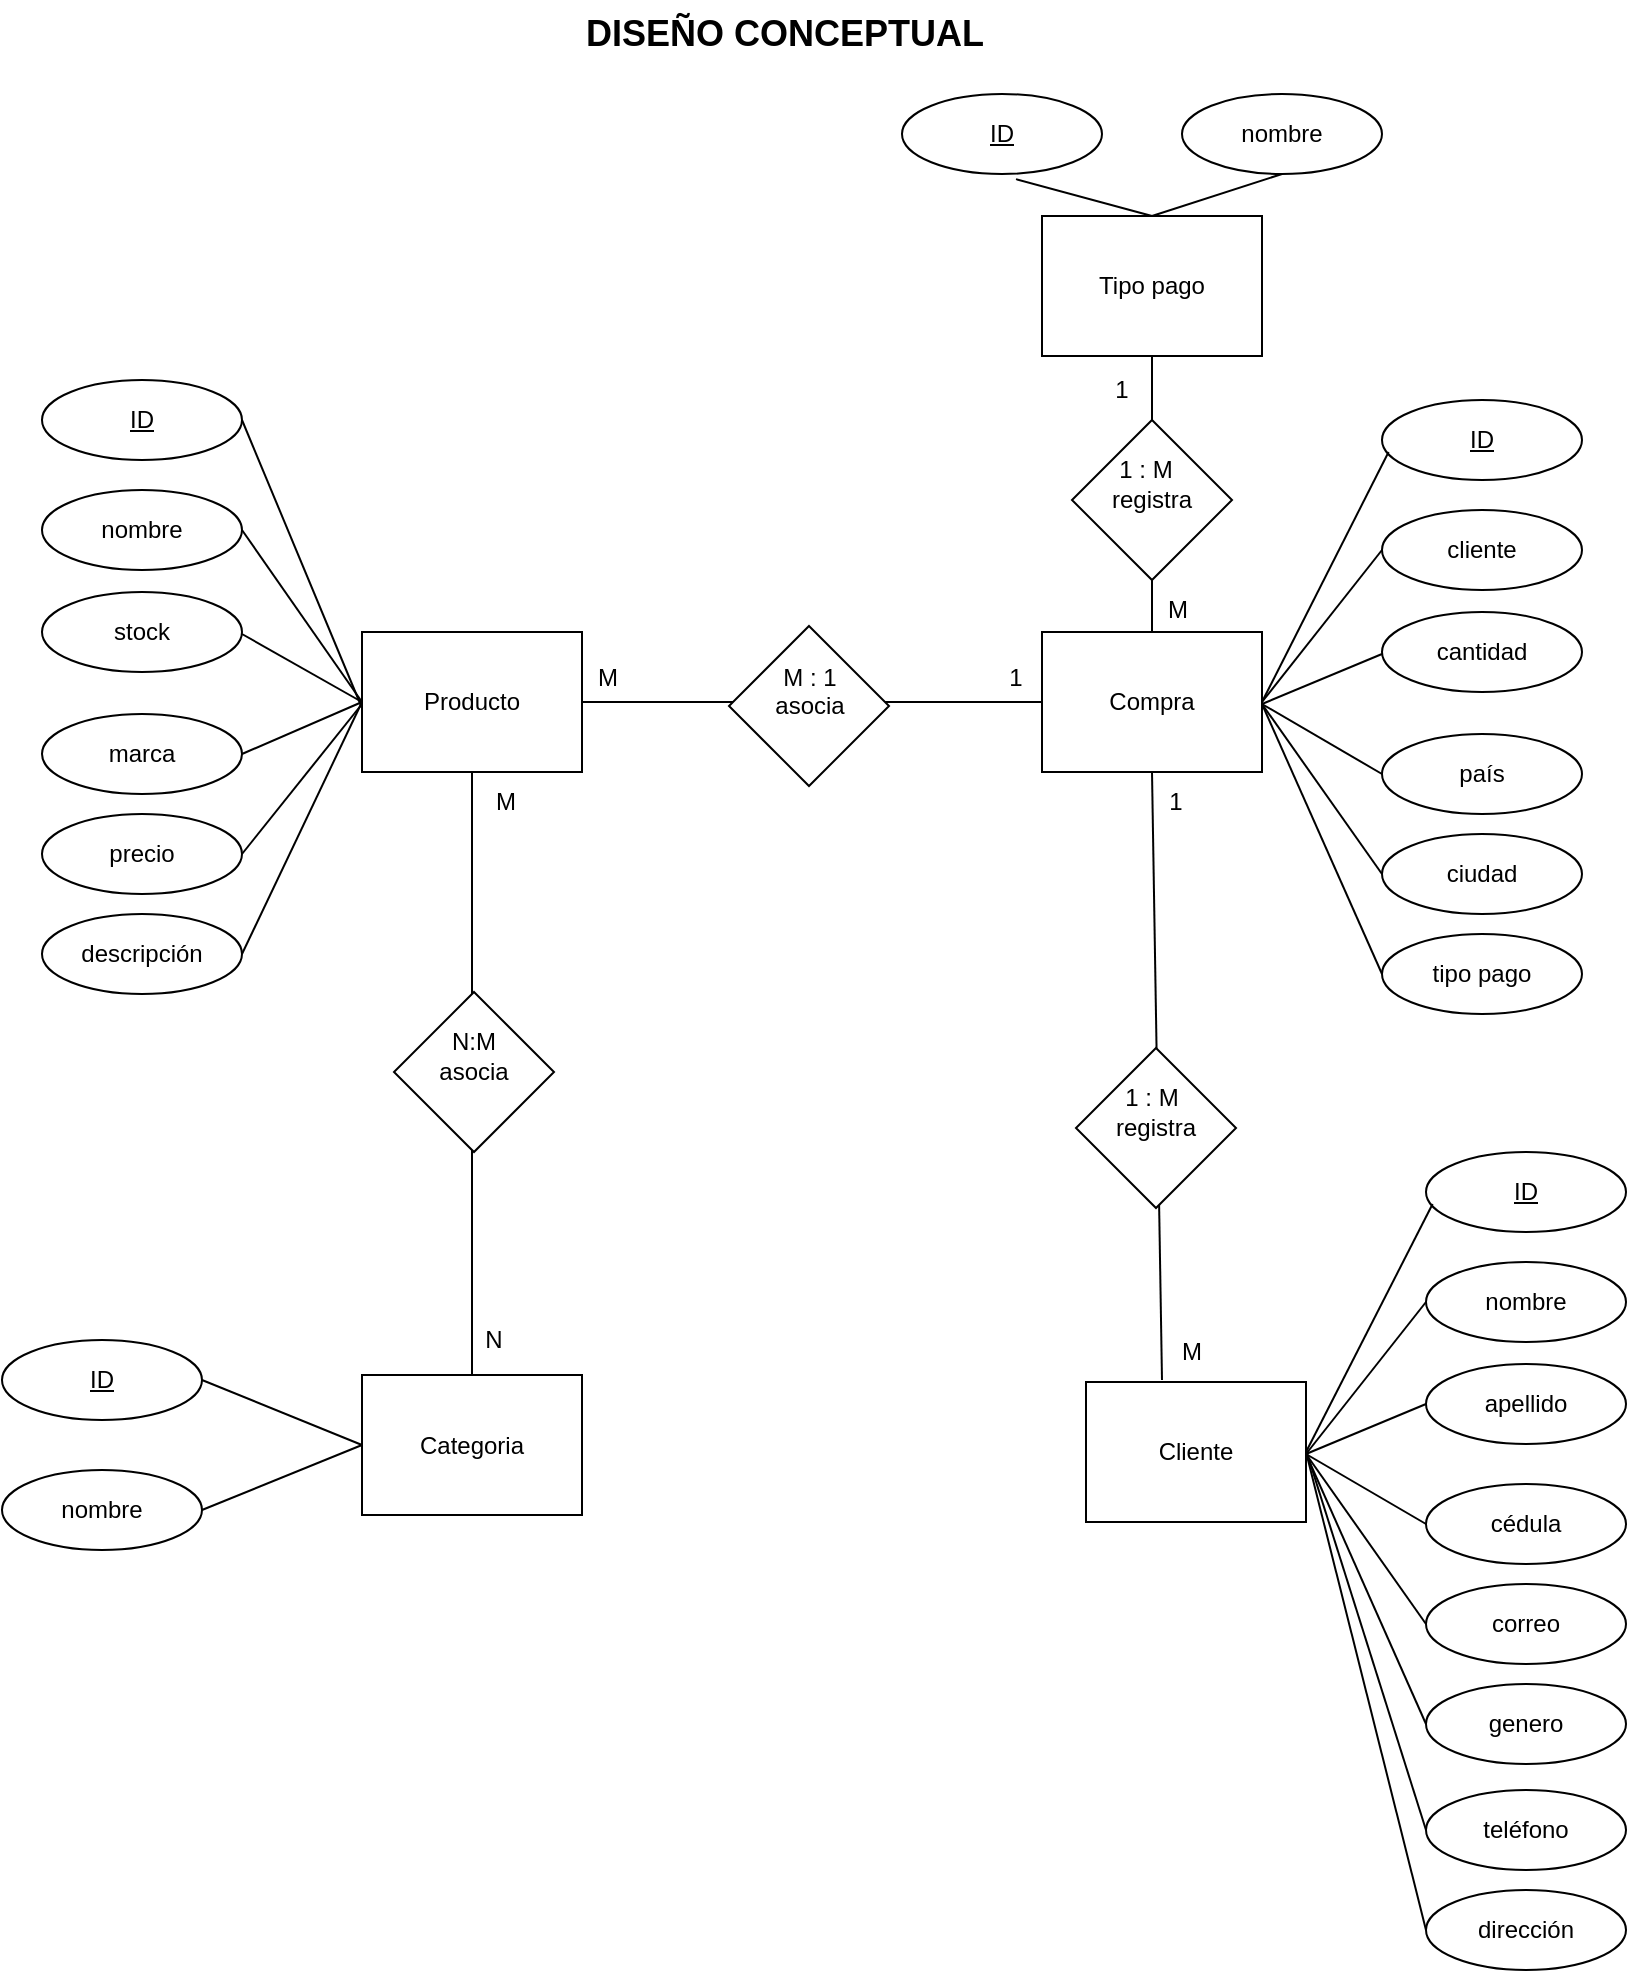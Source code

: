 <mxfile version="24.7.7">
  <diagram name="Página-1" id="UeQHMOyG9uCc1wVCDZ0o">
    <mxGraphModel dx="2985" dy="1573" grid="1" gridSize="10" guides="1" tooltips="1" connect="1" arrows="1" fold="1" page="1" pageScale="1" pageWidth="827" pageHeight="1169" math="0" shadow="0">
      <root>
        <mxCell id="0" />
        <mxCell id="1" parent="0" />
        <mxCell id="KFVap3HIOl0vgJMTBvLG-1" value="" style="group" parent="1" vertex="1" connectable="0">
          <mxGeometry x="525" y="307" width="270" height="306" as="geometry" />
        </mxCell>
        <mxCell id="KFVap3HIOl0vgJMTBvLG-2" value="Compra" style="whiteSpace=wrap;html=1;align=center;" parent="KFVap3HIOl0vgJMTBvLG-1" vertex="1">
          <mxGeometry y="116" width="110" height="70" as="geometry" />
        </mxCell>
        <mxCell id="KFVap3HIOl0vgJMTBvLG-3" value="cliente" style="ellipse;whiteSpace=wrap;html=1;align=center;" parent="KFVap3HIOl0vgJMTBvLG-1" vertex="1">
          <mxGeometry x="170" y="55" width="100" height="40" as="geometry" />
        </mxCell>
        <mxCell id="KFVap3HIOl0vgJMTBvLG-4" value="ID" style="ellipse;whiteSpace=wrap;html=1;align=center;fontStyle=4;" parent="KFVap3HIOl0vgJMTBvLG-1" vertex="1">
          <mxGeometry x="170" width="100" height="40" as="geometry" />
        </mxCell>
        <mxCell id="KFVap3HIOl0vgJMTBvLG-5" value="cantidad" style="ellipse;whiteSpace=wrap;html=1;align=center;" parent="KFVap3HIOl0vgJMTBvLG-1" vertex="1">
          <mxGeometry x="170" y="106" width="100" height="40" as="geometry" />
        </mxCell>
        <mxCell id="KFVap3HIOl0vgJMTBvLG-6" value="país" style="ellipse;whiteSpace=wrap;html=1;align=center;" parent="KFVap3HIOl0vgJMTBvLG-1" vertex="1">
          <mxGeometry x="170" y="167" width="100" height="40" as="geometry" />
        </mxCell>
        <mxCell id="KFVap3HIOl0vgJMTBvLG-7" value="tipo pago" style="ellipse;whiteSpace=wrap;html=1;align=center;" parent="KFVap3HIOl0vgJMTBvLG-1" vertex="1">
          <mxGeometry x="170" y="267" width="100" height="40" as="geometry" />
        </mxCell>
        <mxCell id="KFVap3HIOl0vgJMTBvLG-8" value="ciudad" style="ellipse;whiteSpace=wrap;html=1;align=center;" parent="KFVap3HIOl0vgJMTBvLG-1" vertex="1">
          <mxGeometry x="170" y="217" width="100" height="40" as="geometry" />
        </mxCell>
        <mxCell id="KFVap3HIOl0vgJMTBvLG-9" value="" style="endArrow=none;html=1;rounded=0;entryX=0.033;entryY=0.65;entryDx=0;entryDy=0;entryPerimeter=0;exitX=1;exitY=0.5;exitDx=0;exitDy=0;" parent="KFVap3HIOl0vgJMTBvLG-1" source="KFVap3HIOl0vgJMTBvLG-2" target="KFVap3HIOl0vgJMTBvLG-4" edge="1">
          <mxGeometry width="50" height="50" relative="1" as="geometry">
            <mxPoint x="340" y="175" as="sourcePoint" />
            <mxPoint x="390" y="125" as="targetPoint" />
          </mxGeometry>
        </mxCell>
        <mxCell id="KFVap3HIOl0vgJMTBvLG-10" value="" style="endArrow=none;html=1;rounded=0;entryX=0;entryY=0.5;entryDx=0;entryDy=0;" parent="KFVap3HIOl0vgJMTBvLG-1" target="KFVap3HIOl0vgJMTBvLG-3" edge="1">
          <mxGeometry width="50" height="50" relative="1" as="geometry">
            <mxPoint x="110" y="151" as="sourcePoint" />
            <mxPoint x="160" y="101" as="targetPoint" />
          </mxGeometry>
        </mxCell>
        <mxCell id="KFVap3HIOl0vgJMTBvLG-11" value="" style="endArrow=none;html=1;rounded=0;entryX=0;entryY=0.5;entryDx=0;entryDy=0;" parent="KFVap3HIOl0vgJMTBvLG-1" edge="1">
          <mxGeometry width="50" height="50" relative="1" as="geometry">
            <mxPoint x="110" y="152" as="sourcePoint" />
            <mxPoint x="170.0" y="127" as="targetPoint" />
          </mxGeometry>
        </mxCell>
        <mxCell id="KFVap3HIOl0vgJMTBvLG-12" value="" style="endArrow=none;html=1;rounded=0;entryX=0;entryY=0.5;entryDx=0;entryDy=0;" parent="KFVap3HIOl0vgJMTBvLG-1" target="KFVap3HIOl0vgJMTBvLG-7" edge="1">
          <mxGeometry width="50" height="50" relative="1" as="geometry">
            <mxPoint x="110" y="152" as="sourcePoint" />
            <mxPoint x="160" y="102" as="targetPoint" />
          </mxGeometry>
        </mxCell>
        <mxCell id="KFVap3HIOl0vgJMTBvLG-13" value="" style="endArrow=none;html=1;rounded=0;entryX=0;entryY=0.5;entryDx=0;entryDy=0;" parent="KFVap3HIOl0vgJMTBvLG-1" target="KFVap3HIOl0vgJMTBvLG-8" edge="1">
          <mxGeometry width="50" height="50" relative="1" as="geometry">
            <mxPoint x="110" y="152" as="sourcePoint" />
            <mxPoint x="160" y="102" as="targetPoint" />
          </mxGeometry>
        </mxCell>
        <mxCell id="KFVap3HIOl0vgJMTBvLG-14" value="" style="endArrow=none;html=1;rounded=0;entryX=0;entryY=0.5;entryDx=0;entryDy=0;" parent="KFVap3HIOl0vgJMTBvLG-1" target="KFVap3HIOl0vgJMTBvLG-6" edge="1">
          <mxGeometry width="50" height="50" relative="1" as="geometry">
            <mxPoint x="110" y="152" as="sourcePoint" />
            <mxPoint x="160" y="102" as="targetPoint" />
          </mxGeometry>
        </mxCell>
        <mxCell id="KFVap3HIOl0vgJMTBvLG-15" value="" style="group" parent="KFVap3HIOl0vgJMTBvLG-1" vertex="1" connectable="0">
          <mxGeometry x="-70" y="-110" width="240" height="145" as="geometry" />
        </mxCell>
        <mxCell id="KFVap3HIOl0vgJMTBvLG-16" value="" style="group" parent="KFVap3HIOl0vgJMTBvLG-15" vertex="1" connectable="0">
          <mxGeometry y="-43" width="240" height="131" as="geometry" />
        </mxCell>
        <mxCell id="KFVap3HIOl0vgJMTBvLG-17" value="Tipo pago" style="whiteSpace=wrap;html=1;align=center;" parent="KFVap3HIOl0vgJMTBvLG-16" vertex="1">
          <mxGeometry x="70" y="61" width="110" height="70" as="geometry" />
        </mxCell>
        <mxCell id="KFVap3HIOl0vgJMTBvLG-18" value="nombre" style="ellipse;whiteSpace=wrap;html=1;align=center;" parent="KFVap3HIOl0vgJMTBvLG-16" vertex="1">
          <mxGeometry x="140" width="100" height="40" as="geometry" />
        </mxCell>
        <mxCell id="KFVap3HIOl0vgJMTBvLG-19" value="ID" style="ellipse;whiteSpace=wrap;html=1;align=center;fontStyle=4;" parent="KFVap3HIOl0vgJMTBvLG-16" vertex="1">
          <mxGeometry width="100" height="40" as="geometry" />
        </mxCell>
        <mxCell id="KFVap3HIOl0vgJMTBvLG-20" value="" style="endArrow=none;html=1;rounded=0;entryX=0.57;entryY=1.064;entryDx=0;entryDy=0;entryPerimeter=0;exitX=0.5;exitY=0;exitDx=0;exitDy=0;" parent="KFVap3HIOl0vgJMTBvLG-16" source="KFVap3HIOl0vgJMTBvLG-17" target="KFVap3HIOl0vgJMTBvLG-19" edge="1">
          <mxGeometry width="50" height="50" relative="1" as="geometry">
            <mxPoint x="160" y="111" as="sourcePoint" />
            <mxPoint x="220" y="86" as="targetPoint" />
          </mxGeometry>
        </mxCell>
        <mxCell id="KFVap3HIOl0vgJMTBvLG-21" value="" style="endArrow=none;html=1;rounded=0;entryX=0.5;entryY=1;entryDx=0;entryDy=0;exitX=0.5;exitY=0;exitDx=0;exitDy=0;" parent="KFVap3HIOl0vgJMTBvLG-16" source="KFVap3HIOl0vgJMTBvLG-17" target="KFVap3HIOl0vgJMTBvLG-18" edge="1">
          <mxGeometry width="50" height="50" relative="1" as="geometry">
            <mxPoint x="160" y="111" as="sourcePoint" />
            <mxPoint x="220" y="146" as="targetPoint" />
          </mxGeometry>
        </mxCell>
        <mxCell id="KFVap3HIOl0vgJMTBvLG-22" value="1" style="text;html=1;align=center;verticalAlign=middle;whiteSpace=wrap;rounded=0;" parent="KFVap3HIOl0vgJMTBvLG-15" vertex="1">
          <mxGeometry x="80" y="90" width="60" height="30" as="geometry" />
        </mxCell>
        <mxCell id="KFVap3HIOl0vgJMTBvLG-23" value="" style="endArrow=none;html=1;rounded=0;exitX=0.5;exitY=0;exitDx=0;exitDy=0;entryX=0.5;entryY=1;entryDx=0;entryDy=0;" parent="KFVap3HIOl0vgJMTBvLG-1" source="KFVap3HIOl0vgJMTBvLG-2" target="KFVap3HIOl0vgJMTBvLG-17" edge="1">
          <mxGeometry width="50" height="50" relative="1" as="geometry">
            <mxPoint x="70" y="360" as="sourcePoint" />
            <mxPoint x="60" y="-20" as="targetPoint" />
          </mxGeometry>
        </mxCell>
        <mxCell id="KFVap3HIOl0vgJMTBvLG-24" value="registra" style="rhombus;whiteSpace=wrap;html=1;" parent="KFVap3HIOl0vgJMTBvLG-1" vertex="1">
          <mxGeometry x="15" y="10" width="80" height="80" as="geometry" />
        </mxCell>
        <mxCell id="KFVap3HIOl0vgJMTBvLG-25" value="1" style="text;html=1;align=center;verticalAlign=middle;whiteSpace=wrap;rounded=0;" parent="KFVap3HIOl0vgJMTBvLG-1" vertex="1">
          <mxGeometry x="37" y="186" width="60" height="30" as="geometry" />
        </mxCell>
        <mxCell id="KFVap3HIOl0vgJMTBvLG-26" value="1 : M" style="text;html=1;align=center;verticalAlign=middle;whiteSpace=wrap;rounded=0;" parent="KFVap3HIOl0vgJMTBvLG-1" vertex="1">
          <mxGeometry x="22" y="20" width="60" height="30" as="geometry" />
        </mxCell>
        <mxCell id="KFVap3HIOl0vgJMTBvLG-27" value="" style="group" parent="1" vertex="1" connectable="0">
          <mxGeometry x="5" y="777" width="290" height="105" as="geometry" />
        </mxCell>
        <mxCell id="KFVap3HIOl0vgJMTBvLG-28" value="Categoria" style="whiteSpace=wrap;html=1;align=center;" parent="KFVap3HIOl0vgJMTBvLG-27" vertex="1">
          <mxGeometry x="180" y="17.5" width="110" height="70" as="geometry" />
        </mxCell>
        <mxCell id="KFVap3HIOl0vgJMTBvLG-29" value="nombre" style="ellipse;whiteSpace=wrap;html=1;align=center;" parent="KFVap3HIOl0vgJMTBvLG-27" vertex="1">
          <mxGeometry y="65" width="100" height="40" as="geometry" />
        </mxCell>
        <mxCell id="KFVap3HIOl0vgJMTBvLG-30" value="ID" style="ellipse;whiteSpace=wrap;html=1;align=center;fontStyle=4;" parent="KFVap3HIOl0vgJMTBvLG-27" vertex="1">
          <mxGeometry width="100" height="40" as="geometry" />
        </mxCell>
        <mxCell id="KFVap3HIOl0vgJMTBvLG-31" value="" style="endArrow=none;html=1;rounded=0;entryX=1;entryY=0.5;entryDx=0;entryDy=0;exitX=0;exitY=0.5;exitDx=0;exitDy=0;" parent="KFVap3HIOl0vgJMTBvLG-27" source="KFVap3HIOl0vgJMTBvLG-28" target="KFVap3HIOl0vgJMTBvLG-30" edge="1">
          <mxGeometry width="50" height="50" relative="1" as="geometry">
            <mxPoint x="290" y="53.5" as="sourcePoint" />
            <mxPoint x="350" y="28.5" as="targetPoint" />
          </mxGeometry>
        </mxCell>
        <mxCell id="KFVap3HIOl0vgJMTBvLG-32" value="" style="endArrow=none;html=1;rounded=0;entryX=1;entryY=0.5;entryDx=0;entryDy=0;exitX=0;exitY=0.5;exitDx=0;exitDy=0;" parent="KFVap3HIOl0vgJMTBvLG-27" source="KFVap3HIOl0vgJMTBvLG-28" target="KFVap3HIOl0vgJMTBvLG-29" edge="1">
          <mxGeometry width="50" height="50" relative="1" as="geometry">
            <mxPoint x="290" y="53.5" as="sourcePoint" />
            <mxPoint x="350" y="88.5" as="targetPoint" />
          </mxGeometry>
        </mxCell>
        <mxCell id="KFVap3HIOl0vgJMTBvLG-33" value="" style="group" parent="1" vertex="1" connectable="0">
          <mxGeometry x="25" y="297" width="270" height="306" as="geometry" />
        </mxCell>
        <mxCell id="KFVap3HIOl0vgJMTBvLG-34" value="Producto" style="whiteSpace=wrap;html=1;align=center;" parent="KFVap3HIOl0vgJMTBvLG-33" vertex="1">
          <mxGeometry x="160" y="126" width="110" height="70" as="geometry" />
        </mxCell>
        <mxCell id="KFVap3HIOl0vgJMTBvLG-35" value="" style="endArrow=none;html=1;rounded=0;entryX=1;entryY=0.5;entryDx=0;entryDy=0;exitX=1;exitY=0.5;exitDx=0;exitDy=0;" parent="KFVap3HIOl0vgJMTBvLG-33" target="KFVap3HIOl0vgJMTBvLG-42" edge="1">
          <mxGeometry width="50" height="50" relative="1" as="geometry">
            <mxPoint x="160" y="164" as="sourcePoint" />
            <mxPoint x="223.3" y="40" as="targetPoint" />
          </mxGeometry>
        </mxCell>
        <mxCell id="KFVap3HIOl0vgJMTBvLG-36" value="" style="endArrow=none;html=1;rounded=0;entryX=1;entryY=0.5;entryDx=0;entryDy=0;exitX=0;exitY=0.5;exitDx=0;exitDy=0;" parent="KFVap3HIOl0vgJMTBvLG-33" source="KFVap3HIOl0vgJMTBvLG-34" target="KFVap3HIOl0vgJMTBvLG-41" edge="1">
          <mxGeometry width="50" height="50" relative="1" as="geometry">
            <mxPoint x="160" y="166" as="sourcePoint" />
            <mxPoint x="220" y="90" as="targetPoint" />
          </mxGeometry>
        </mxCell>
        <mxCell id="KFVap3HIOl0vgJMTBvLG-37" value="" style="endArrow=none;html=1;rounded=0;exitX=1;exitY=0.5;exitDx=0;exitDy=0;entryX=0;entryY=0.5;entryDx=0;entryDy=0;" parent="KFVap3HIOl0vgJMTBvLG-33" target="KFVap3HIOl0vgJMTBvLG-34" edge="1">
          <mxGeometry width="50" height="50" relative="1" as="geometry">
            <mxPoint x="100.0" y="127" as="sourcePoint" />
            <mxPoint x="160" y="167" as="targetPoint" />
          </mxGeometry>
        </mxCell>
        <mxCell id="KFVap3HIOl0vgJMTBvLG-38" value="" style="endArrow=none;html=1;rounded=0;entryX=1;entryY=0.5;entryDx=0;entryDy=0;exitX=0;exitY=0.5;exitDx=0;exitDy=0;" parent="KFVap3HIOl0vgJMTBvLG-33" source="KFVap3HIOl0vgJMTBvLG-34" target="KFVap3HIOl0vgJMTBvLG-45" edge="1">
          <mxGeometry width="50" height="50" relative="1" as="geometry">
            <mxPoint x="270" y="162" as="sourcePoint" />
            <mxPoint x="320" y="112" as="targetPoint" />
          </mxGeometry>
        </mxCell>
        <mxCell id="KFVap3HIOl0vgJMTBvLG-39" value="" style="endArrow=none;html=1;rounded=0;entryX=1;entryY=0.5;entryDx=0;entryDy=0;" parent="KFVap3HIOl0vgJMTBvLG-33" target="KFVap3HIOl0vgJMTBvLG-46" edge="1">
          <mxGeometry width="50" height="50" relative="1" as="geometry">
            <mxPoint x="160" y="162" as="sourcePoint" />
            <mxPoint x="320" y="112" as="targetPoint" />
          </mxGeometry>
        </mxCell>
        <mxCell id="KFVap3HIOl0vgJMTBvLG-40" value="" style="endArrow=none;html=1;rounded=0;entryX=1;entryY=0.5;entryDx=0;entryDy=0;exitX=0;exitY=0.5;exitDx=0;exitDy=0;" parent="KFVap3HIOl0vgJMTBvLG-33" source="KFVap3HIOl0vgJMTBvLG-34" target="KFVap3HIOl0vgJMTBvLG-44" edge="1">
          <mxGeometry width="50" height="50" relative="1" as="geometry">
            <mxPoint x="160" y="171" as="sourcePoint" />
            <mxPoint x="320" y="112" as="targetPoint" />
          </mxGeometry>
        </mxCell>
        <mxCell id="KFVap3HIOl0vgJMTBvLG-41" value="nombre" style="ellipse;whiteSpace=wrap;html=1;align=center;" parent="KFVap3HIOl0vgJMTBvLG-33" vertex="1">
          <mxGeometry y="55" width="100" height="40" as="geometry" />
        </mxCell>
        <mxCell id="KFVap3HIOl0vgJMTBvLG-42" value="ID" style="ellipse;whiteSpace=wrap;html=1;align=center;fontStyle=4;" parent="KFVap3HIOl0vgJMTBvLG-33" vertex="1">
          <mxGeometry width="100" height="40" as="geometry" />
        </mxCell>
        <mxCell id="KFVap3HIOl0vgJMTBvLG-43" value="stock" style="ellipse;whiteSpace=wrap;html=1;align=center;" parent="KFVap3HIOl0vgJMTBvLG-33" vertex="1">
          <mxGeometry y="106" width="100" height="40" as="geometry" />
        </mxCell>
        <mxCell id="KFVap3HIOl0vgJMTBvLG-44" value="marca" style="ellipse;whiteSpace=wrap;html=1;align=center;" parent="KFVap3HIOl0vgJMTBvLG-33" vertex="1">
          <mxGeometry y="167" width="100" height="40" as="geometry" />
        </mxCell>
        <mxCell id="KFVap3HIOl0vgJMTBvLG-45" value="descripción" style="ellipse;whiteSpace=wrap;html=1;align=center;" parent="KFVap3HIOl0vgJMTBvLG-33" vertex="1">
          <mxGeometry y="267" width="100" height="40" as="geometry" />
        </mxCell>
        <mxCell id="KFVap3HIOl0vgJMTBvLG-46" value="precio" style="ellipse;whiteSpace=wrap;html=1;align=center;" parent="KFVap3HIOl0vgJMTBvLG-33" vertex="1">
          <mxGeometry y="217" width="100" height="40" as="geometry" />
        </mxCell>
        <mxCell id="KFVap3HIOl0vgJMTBvLG-47" value="M" style="text;html=1;align=center;verticalAlign=middle;whiteSpace=wrap;rounded=0;" parent="KFVap3HIOl0vgJMTBvLG-33" vertex="1">
          <mxGeometry x="202" y="196" width="60" height="30" as="geometry" />
        </mxCell>
        <mxCell id="KFVap3HIOl0vgJMTBvLG-48" value="" style="group" parent="1" vertex="1" connectable="0">
          <mxGeometry x="547" y="683" width="270" height="409" as="geometry" />
        </mxCell>
        <mxCell id="KFVap3HIOl0vgJMTBvLG-49" value="Cliente" style="whiteSpace=wrap;html=1;align=center;" parent="KFVap3HIOl0vgJMTBvLG-48" vertex="1">
          <mxGeometry y="115" width="110" height="70" as="geometry" />
        </mxCell>
        <mxCell id="KFVap3HIOl0vgJMTBvLG-50" value="nombre" style="ellipse;whiteSpace=wrap;html=1;align=center;" parent="KFVap3HIOl0vgJMTBvLG-48" vertex="1">
          <mxGeometry x="170" y="55" width="100" height="40" as="geometry" />
        </mxCell>
        <mxCell id="KFVap3HIOl0vgJMTBvLG-51" value="ID" style="ellipse;whiteSpace=wrap;html=1;align=center;fontStyle=4;" parent="KFVap3HIOl0vgJMTBvLG-48" vertex="1">
          <mxGeometry x="170" width="100" height="40" as="geometry" />
        </mxCell>
        <mxCell id="KFVap3HIOl0vgJMTBvLG-52" value="apellido" style="ellipse;whiteSpace=wrap;html=1;align=center;" parent="KFVap3HIOl0vgJMTBvLG-48" vertex="1">
          <mxGeometry x="170" y="106" width="100" height="40" as="geometry" />
        </mxCell>
        <mxCell id="KFVap3HIOl0vgJMTBvLG-53" value="cédula" style="ellipse;whiteSpace=wrap;html=1;align=center;" parent="KFVap3HIOl0vgJMTBvLG-48" vertex="1">
          <mxGeometry x="170" y="166" width="100" height="40" as="geometry" />
        </mxCell>
        <mxCell id="KFVap3HIOl0vgJMTBvLG-54" value="genero" style="ellipse;whiteSpace=wrap;html=1;align=center;" parent="KFVap3HIOl0vgJMTBvLG-48" vertex="1">
          <mxGeometry x="170" y="266" width="100" height="40" as="geometry" />
        </mxCell>
        <mxCell id="KFVap3HIOl0vgJMTBvLG-55" value="correo" style="ellipse;whiteSpace=wrap;html=1;align=center;" parent="KFVap3HIOl0vgJMTBvLG-48" vertex="1">
          <mxGeometry x="170" y="216" width="100" height="40" as="geometry" />
        </mxCell>
        <mxCell id="KFVap3HIOl0vgJMTBvLG-56" value="" style="endArrow=none;html=1;rounded=0;entryX=0.033;entryY=0.65;entryDx=0;entryDy=0;entryPerimeter=0;exitX=1;exitY=0.5;exitDx=0;exitDy=0;" parent="KFVap3HIOl0vgJMTBvLG-48" source="KFVap3HIOl0vgJMTBvLG-49" target="KFVap3HIOl0vgJMTBvLG-51" edge="1">
          <mxGeometry width="50" height="50" relative="1" as="geometry">
            <mxPoint x="340" y="175" as="sourcePoint" />
            <mxPoint x="390" y="125" as="targetPoint" />
          </mxGeometry>
        </mxCell>
        <mxCell id="KFVap3HIOl0vgJMTBvLG-57" value="" style="endArrow=none;html=1;rounded=0;entryX=0;entryY=0.5;entryDx=0;entryDy=0;" parent="KFVap3HIOl0vgJMTBvLG-48" target="KFVap3HIOl0vgJMTBvLG-50" edge="1">
          <mxGeometry width="50" height="50" relative="1" as="geometry">
            <mxPoint x="110" y="151" as="sourcePoint" />
            <mxPoint x="160" y="101" as="targetPoint" />
          </mxGeometry>
        </mxCell>
        <mxCell id="KFVap3HIOl0vgJMTBvLG-58" value="" style="endArrow=none;html=1;rounded=0;entryX=0;entryY=0.5;entryDx=0;entryDy=0;" parent="KFVap3HIOl0vgJMTBvLG-48" target="KFVap3HIOl0vgJMTBvLG-52" edge="1">
          <mxGeometry width="50" height="50" relative="1" as="geometry">
            <mxPoint x="110" y="151" as="sourcePoint" />
            <mxPoint x="160" y="101" as="targetPoint" />
          </mxGeometry>
        </mxCell>
        <mxCell id="KFVap3HIOl0vgJMTBvLG-59" value="" style="endArrow=none;html=1;rounded=0;entryX=0;entryY=0.5;entryDx=0;entryDy=0;" parent="KFVap3HIOl0vgJMTBvLG-48" target="KFVap3HIOl0vgJMTBvLG-54" edge="1">
          <mxGeometry width="50" height="50" relative="1" as="geometry">
            <mxPoint x="110" y="151" as="sourcePoint" />
            <mxPoint x="160" y="101" as="targetPoint" />
          </mxGeometry>
        </mxCell>
        <mxCell id="KFVap3HIOl0vgJMTBvLG-60" value="" style="endArrow=none;html=1;rounded=0;entryX=0;entryY=0.5;entryDx=0;entryDy=0;" parent="KFVap3HIOl0vgJMTBvLG-48" target="KFVap3HIOl0vgJMTBvLG-55" edge="1">
          <mxGeometry width="50" height="50" relative="1" as="geometry">
            <mxPoint x="110" y="151" as="sourcePoint" />
            <mxPoint x="160" y="101" as="targetPoint" />
          </mxGeometry>
        </mxCell>
        <mxCell id="KFVap3HIOl0vgJMTBvLG-61" value="" style="endArrow=none;html=1;rounded=0;entryX=0;entryY=0.5;entryDx=0;entryDy=0;" parent="KFVap3HIOl0vgJMTBvLG-48" target="KFVap3HIOl0vgJMTBvLG-53" edge="1">
          <mxGeometry width="50" height="50" relative="1" as="geometry">
            <mxPoint x="110" y="151" as="sourcePoint" />
            <mxPoint x="160" y="101" as="targetPoint" />
          </mxGeometry>
        </mxCell>
        <mxCell id="KFVap3HIOl0vgJMTBvLG-62" value="dirección" style="ellipse;whiteSpace=wrap;html=1;align=center;" parent="KFVap3HIOl0vgJMTBvLG-48" vertex="1">
          <mxGeometry x="170" y="369" width="100" height="40" as="geometry" />
        </mxCell>
        <mxCell id="KFVap3HIOl0vgJMTBvLG-63" value="teléfono" style="ellipse;whiteSpace=wrap;html=1;align=center;" parent="KFVap3HIOl0vgJMTBvLG-48" vertex="1">
          <mxGeometry x="170" y="319" width="100" height="40" as="geometry" />
        </mxCell>
        <mxCell id="KFVap3HIOl0vgJMTBvLG-64" value="" style="endArrow=none;html=1;rounded=0;" parent="KFVap3HIOl0vgJMTBvLG-48" edge="1">
          <mxGeometry width="50" height="50" relative="1" as="geometry">
            <mxPoint x="110" y="149" as="sourcePoint" />
            <mxPoint x="170" y="339" as="targetPoint" />
          </mxGeometry>
        </mxCell>
        <mxCell id="KFVap3HIOl0vgJMTBvLG-65" value="" style="endArrow=none;html=1;rounded=0;exitX=1;exitY=0.5;exitDx=0;exitDy=0;" parent="KFVap3HIOl0vgJMTBvLG-48" source="KFVap3HIOl0vgJMTBvLG-49" edge="1">
          <mxGeometry width="50" height="50" relative="1" as="geometry">
            <mxPoint x="120" y="439" as="sourcePoint" />
            <mxPoint x="170" y="389" as="targetPoint" />
          </mxGeometry>
        </mxCell>
        <mxCell id="KFVap3HIOl0vgJMTBvLG-66" value="M" style="text;html=1;align=center;verticalAlign=middle;whiteSpace=wrap;rounded=0;" parent="KFVap3HIOl0vgJMTBvLG-48" vertex="1">
          <mxGeometry x="23" y="85" width="60" height="30" as="geometry" />
        </mxCell>
        <mxCell id="KFVap3HIOl0vgJMTBvLG-67" value="" style="endArrow=none;html=1;rounded=0;entryX=0.5;entryY=1;entryDx=0;entryDy=0;" parent="1" target="KFVap3HIOl0vgJMTBvLG-2" edge="1">
          <mxGeometry width="50" height="50" relative="1" as="geometry">
            <mxPoint x="585" y="797" as="sourcePoint" />
            <mxPoint x="655" y="527" as="targetPoint" />
          </mxGeometry>
        </mxCell>
        <mxCell id="KFVap3HIOl0vgJMTBvLG-68" value="registra" style="rhombus;whiteSpace=wrap;html=1;" parent="1" vertex="1">
          <mxGeometry x="542" y="631" width="80" height="80" as="geometry" />
        </mxCell>
        <mxCell id="KFVap3HIOl0vgJMTBvLG-69" value="" style="endArrow=none;html=1;rounded=0;entryX=0;entryY=0.5;entryDx=0;entryDy=0;exitX=1;exitY=0.5;exitDx=0;exitDy=0;" parent="1" source="KFVap3HIOl0vgJMTBvLG-34" target="KFVap3HIOl0vgJMTBvLG-2" edge="1">
          <mxGeometry width="50" height="50" relative="1" as="geometry">
            <mxPoint x="595" y="667" as="sourcePoint" />
            <mxPoint x="645" y="617" as="targetPoint" />
          </mxGeometry>
        </mxCell>
        <mxCell id="KFVap3HIOl0vgJMTBvLG-70" value="" style="endArrow=none;html=1;rounded=0;entryX=0.5;entryY=1;entryDx=0;entryDy=0;exitX=0.5;exitY=0;exitDx=0;exitDy=0;" parent="1" source="KFVap3HIOl0vgJMTBvLG-28" target="KFVap3HIOl0vgJMTBvLG-34" edge="1">
          <mxGeometry width="50" height="50" relative="1" as="geometry">
            <mxPoint x="595" y="667" as="sourcePoint" />
            <mxPoint x="645" y="617" as="targetPoint" />
          </mxGeometry>
        </mxCell>
        <mxCell id="KFVap3HIOl0vgJMTBvLG-71" value="asocia" style="rhombus;whiteSpace=wrap;html=1;" parent="1" vertex="1">
          <mxGeometry x="368.5" y="420" width="80" height="80" as="geometry" />
        </mxCell>
        <mxCell id="KFVap3HIOl0vgJMTBvLG-72" value="asocia" style="rhombus;whiteSpace=wrap;html=1;" parent="1" vertex="1">
          <mxGeometry x="201" y="603" width="80" height="80" as="geometry" />
        </mxCell>
        <mxCell id="KFVap3HIOl0vgJMTBvLG-73" value="N" style="text;html=1;align=center;verticalAlign=middle;whiteSpace=wrap;rounded=0;" parent="1" vertex="1">
          <mxGeometry x="221" y="762" width="60" height="30" as="geometry" />
        </mxCell>
        <mxCell id="KFVap3HIOl0vgJMTBvLG-74" value="N:M" style="text;html=1;align=center;verticalAlign=middle;whiteSpace=wrap;rounded=0;" parent="1" vertex="1">
          <mxGeometry x="211" y="613" width="60" height="30" as="geometry" />
        </mxCell>
        <mxCell id="KFVap3HIOl0vgJMTBvLG-75" value="M" style="text;html=1;align=center;verticalAlign=middle;whiteSpace=wrap;rounded=0;" parent="1" vertex="1">
          <mxGeometry x="278" y="431" width="60" height="30" as="geometry" />
        </mxCell>
        <mxCell id="KFVap3HIOl0vgJMTBvLG-76" value="1" style="text;html=1;align=center;verticalAlign=middle;whiteSpace=wrap;rounded=0;" parent="1" vertex="1">
          <mxGeometry x="482" y="431" width="60" height="30" as="geometry" />
        </mxCell>
        <mxCell id="KFVap3HIOl0vgJMTBvLG-77" value="M : 1" style="text;html=1;align=center;verticalAlign=middle;whiteSpace=wrap;rounded=0;" parent="1" vertex="1">
          <mxGeometry x="378.5" y="431" width="60" height="30" as="geometry" />
        </mxCell>
        <mxCell id="KFVap3HIOl0vgJMTBvLG-78" value="1 : M" style="text;html=1;align=center;verticalAlign=middle;whiteSpace=wrap;rounded=0;" parent="1" vertex="1">
          <mxGeometry x="550" y="641" width="60" height="30" as="geometry" />
        </mxCell>
        <mxCell id="KFVap3HIOl0vgJMTBvLG-79" value="M" style="text;html=1;align=center;verticalAlign=middle;whiteSpace=wrap;rounded=0;" parent="1" vertex="1">
          <mxGeometry x="563" y="397" width="60" height="30" as="geometry" />
        </mxCell>
        <mxCell id="KFVap3HIOl0vgJMTBvLG-80" value="&lt;b&gt;&lt;font style=&quot;font-size: 18px;&quot;&gt;DISEÑO CONCEPTUAL&lt;/font&gt;&lt;/b&gt;" style="text;whiteSpace=wrap;html=1;" parent="1" vertex="1">
          <mxGeometry x="295" y="107" width="279" height="40" as="geometry" />
        </mxCell>
      </root>
    </mxGraphModel>
  </diagram>
</mxfile>
